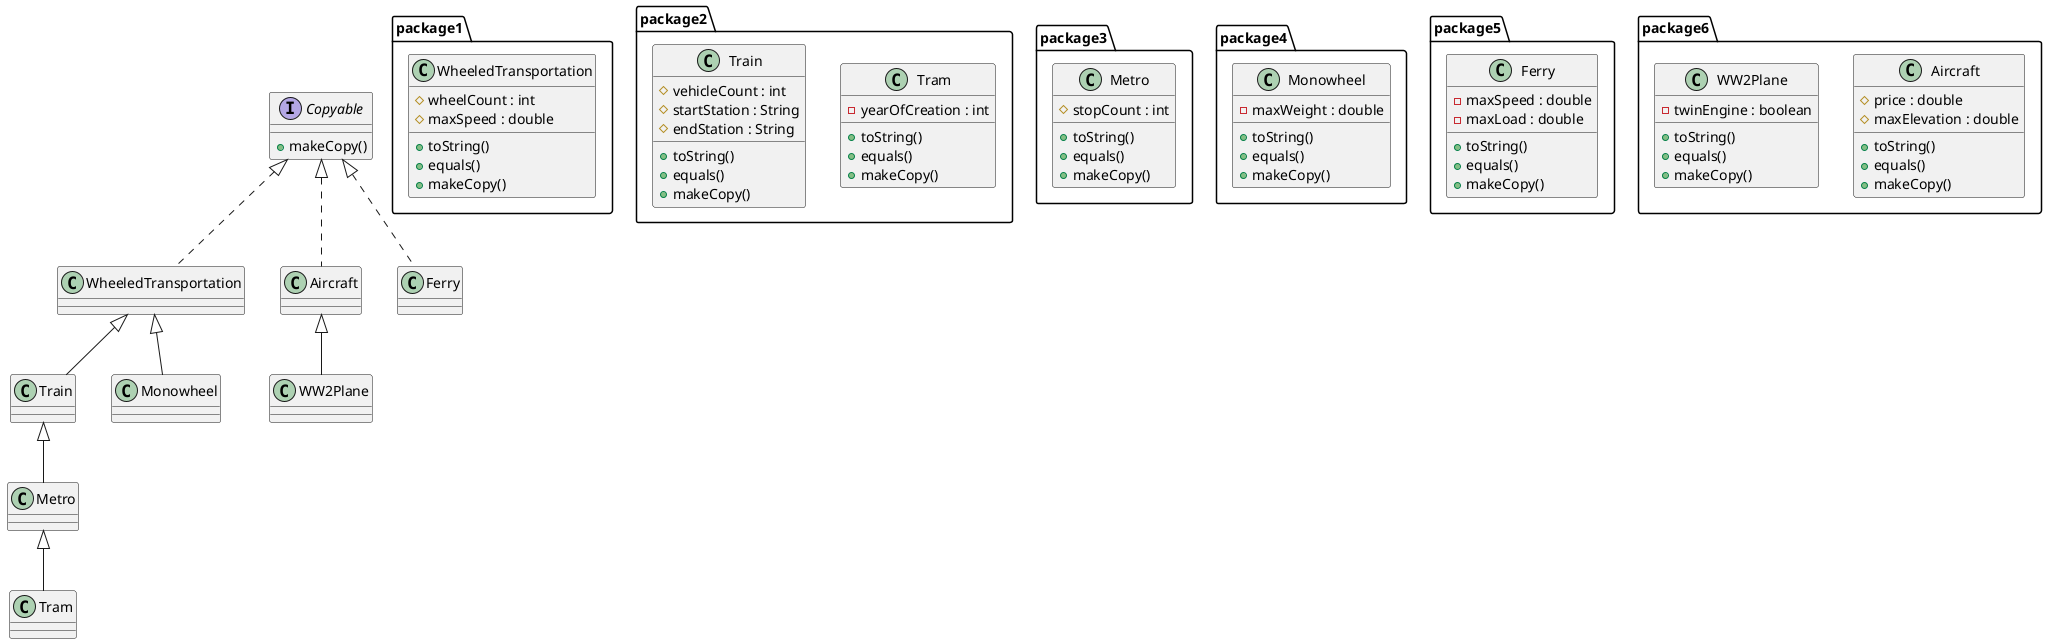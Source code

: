 @startuml Hello world
scale 1

interface Copyable {
    +makeCopy()
}

package package1 {
    class WheeledTransportation {
        #wheelCount : int
        #maxSpeed : double
        +toString()
        +equals()
        +makeCopy()
    }
}

package package2 {
    class Tram {
        -yearOfCreation : int
        +toString()
        +equals()
        +makeCopy()
    }
    
    class Train {
        #vehicleCount : int
        #startStation : String
        #endStation : String
        +toString()
        +equals()
        +makeCopy()
    }
}

package package3 {
    class Metro {
        #stopCount : int
        +toString()
        +equals()
        +makeCopy()
    }
}

package package4 {
    class Monowheel {
        -maxWeight : double
        +toString()
        +equals()
        +makeCopy()
    }
    

}

package package5 {
    class Ferry {
        -maxSpeed : double
        -maxLoad : double
        +toString()
        +equals()
        +makeCopy()
    }
}

package package6 {
    class Aircraft {
        #price : double
        #maxElevation : double
        +toString()
        +equals()
        +makeCopy()
    }

    class WW2Plane {
        -twinEngine : boolean
        +toString()
        +equals()
        +makeCopy()
    }
}


class Train extends WheeledTransportation
class Metro extends Train
class Tram extends Metro
class Monowheel extends WheeledTransportation
class WW2Plane extends Aircraft

class WheeledTransportation implements Copyable
class Aircraft implements Copyable
class Ferry implements Copyable

/'
Arrow implementation of inheritance

WheeledTransportation <|-- Train
Metro <|-- Tram

Train <|-- Metro

WheeledTransportation <|-- Monowheel

Aircraft <|-- WW2Plane
'/
@enduml